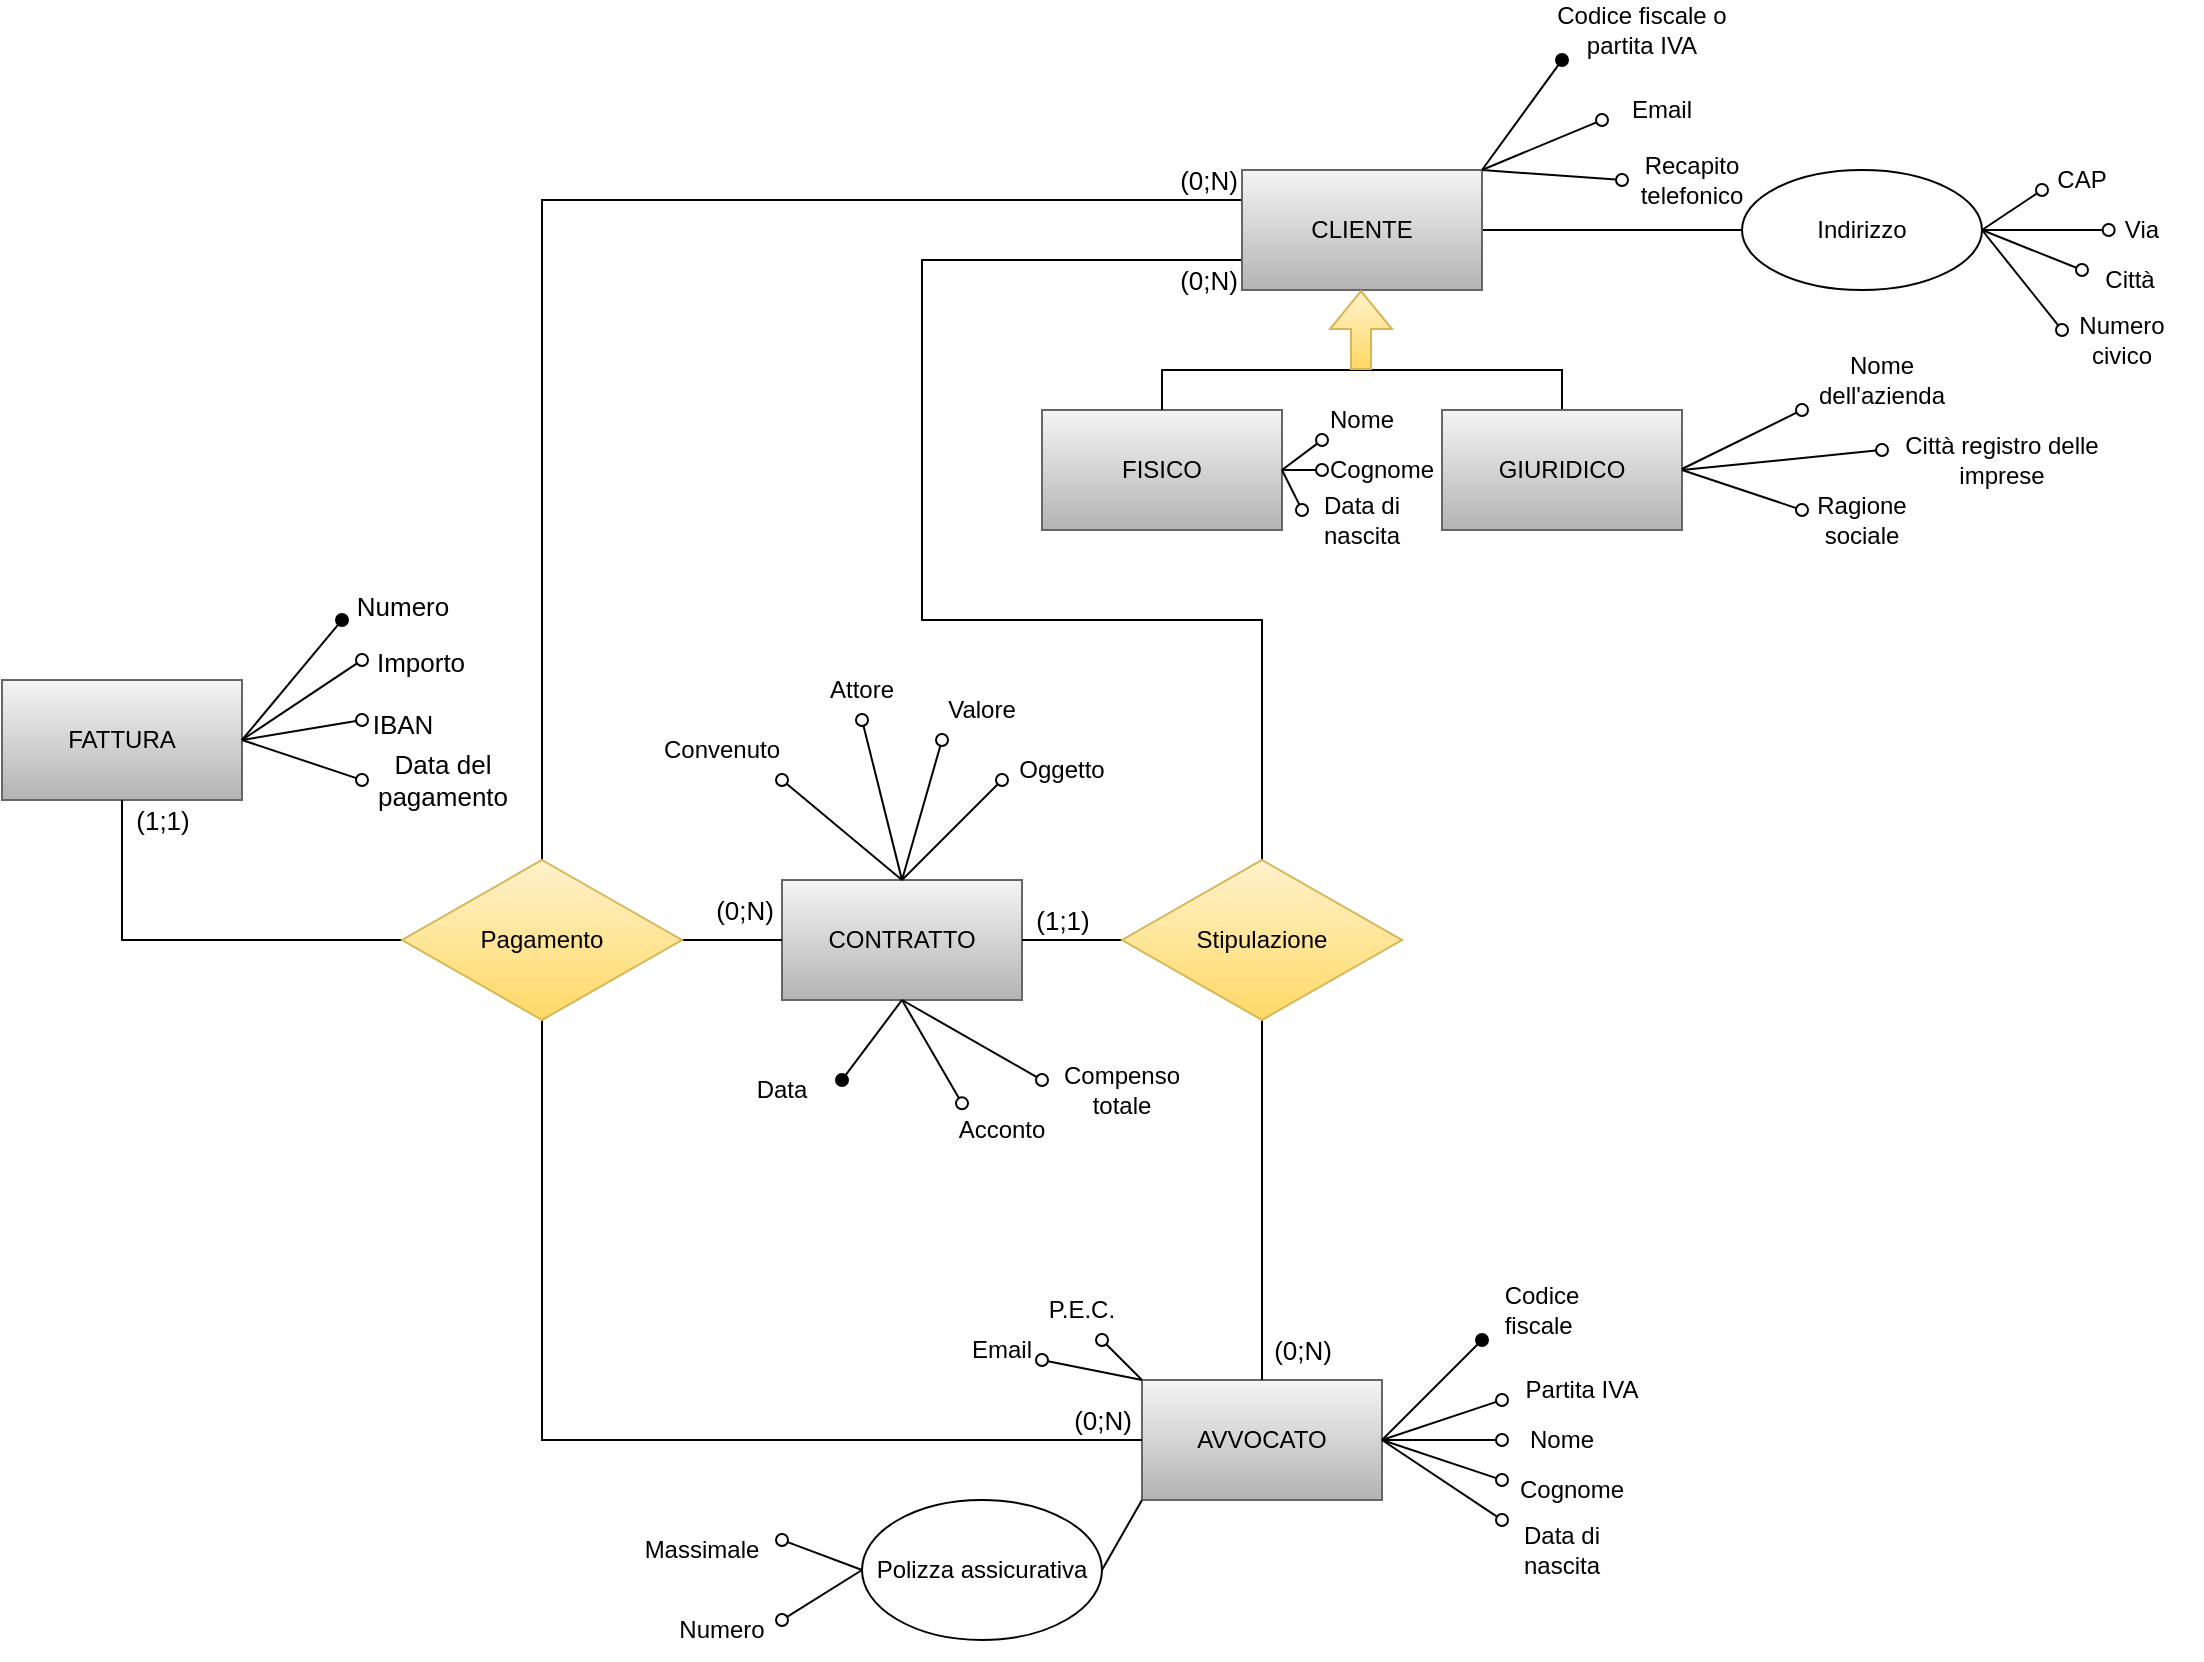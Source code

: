 <mxfile version="15.7.3" type="device"><diagram id="7JpReZ3DSU7yx0W67Wtk" name="Pagina-1"><mxGraphModel dx="946" dy="626" grid="1" gridSize="10" guides="1" tooltips="1" connect="1" arrows="1" fold="1" page="1" pageScale="1" pageWidth="827" pageHeight="1169" math="0" shadow="0"><root><mxCell id="0"/><mxCell id="1" parent="0"/><mxCell id="-7ZVjpfngnRFh_K5jQcc-2" value="CONTRATTO" style="rounded=0;whiteSpace=wrap;html=1;fillColor=#f5f5f5;gradientColor=#b3b3b3;strokeColor=#666666;" parent="1" vertex="1"><mxGeometry x="400" y="570" width="120" height="60" as="geometry"/></mxCell><mxCell id="-7ZVjpfngnRFh_K5jQcc-3" value="AVVOCATO" style="rounded=0;whiteSpace=wrap;html=1;fillColor=#f5f5f5;gradientColor=#b3b3b3;strokeColor=#666666;" parent="1" vertex="1"><mxGeometry x="580" y="820" width="120" height="60" as="geometry"/></mxCell><mxCell id="-7ZVjpfngnRFh_K5jQcc-4" value="FATTURA" style="rounded=0;whiteSpace=wrap;html=1;fillColor=#f5f5f5;gradientColor=#b3b3b3;strokeColor=#666666;" parent="1" vertex="1"><mxGeometry x="10" y="470" width="120" height="60" as="geometry"/></mxCell><mxCell id="-7ZVjpfngnRFh_K5jQcc-5" value="" style="edgeStyle=orthogonalEdgeStyle;rounded=0;orthogonalLoop=1;jettySize=auto;html=1;startArrow=none;startFill=0;endArrow=none;endFill=0;" parent="1" source="-7ZVjpfngnRFh_K5jQcc-8" target="-7ZVjpfngnRFh_K5jQcc-3" edge="1"><mxGeometry relative="1" as="geometry"/></mxCell><mxCell id="6yZG-Fat54spE3xEjt3I-61" value="(0;N)" style="edgeLabel;html=1;align=center;verticalAlign=middle;resizable=0;points=[];fontSize=13;" vertex="1" connectable="0" parent="-7ZVjpfngnRFh_K5jQcc-5"><mxGeometry x="0.489" relative="1" as="geometry"><mxPoint x="20" y="31" as="offset"/></mxGeometry></mxCell><mxCell id="-7ZVjpfngnRFh_K5jQcc-7" value="" style="edgeStyle=orthogonalEdgeStyle;rounded=0;orthogonalLoop=1;jettySize=auto;html=1;startArrow=none;startFill=0;endArrow=none;endFill=0;" parent="1" source="-7ZVjpfngnRFh_K5jQcc-8" target="-7ZVjpfngnRFh_K5jQcc-2" edge="1"><mxGeometry relative="1" as="geometry"/></mxCell><mxCell id="6yZG-Fat54spE3xEjt3I-60" value="(1;1)" style="edgeLabel;html=1;align=center;verticalAlign=middle;resizable=0;points=[];fontSize=13;" vertex="1" connectable="0" parent="-7ZVjpfngnRFh_K5jQcc-7"><mxGeometry x="0.6" y="2" relative="1" as="geometry"><mxPoint x="10" y="-12" as="offset"/></mxGeometry></mxCell><mxCell id="6yZG-Fat54spE3xEjt3I-57" style="edgeStyle=orthogonalEdgeStyle;rounded=0;orthogonalLoop=1;jettySize=auto;html=1;entryX=0;entryY=0.75;entryDx=0;entryDy=0;endArrow=none;endFill=0;" edge="1" parent="1" source="-7ZVjpfngnRFh_K5jQcc-8" target="6yZG-Fat54spE3xEjt3I-24"><mxGeometry relative="1" as="geometry"><Array as="points"><mxPoint x="640" y="440"/><mxPoint x="470" y="440"/><mxPoint x="470" y="260"/></Array></mxGeometry></mxCell><mxCell id="6yZG-Fat54spE3xEjt3I-62" value="(0;N)" style="edgeLabel;html=1;align=center;verticalAlign=middle;resizable=0;points=[];fontSize=13;" vertex="1" connectable="0" parent="6yZG-Fat54spE3xEjt3I-57"><mxGeometry x="0.946" y="1" relative="1" as="geometry"><mxPoint y="11" as="offset"/></mxGeometry></mxCell><mxCell id="-7ZVjpfngnRFh_K5jQcc-8" value="Stipulazione" style="rhombus;whiteSpace=wrap;html=1;fillColor=#fff2cc;gradientColor=#ffd966;strokeColor=#d6b656;" parent="1" vertex="1"><mxGeometry x="570" y="560" width="140" height="80" as="geometry"/></mxCell><mxCell id="-7ZVjpfngnRFh_K5jQcc-9" value="" style="edgeStyle=orthogonalEdgeStyle;rounded=0;orthogonalLoop=1;jettySize=auto;html=1;startArrow=none;startFill=0;endArrow=none;endFill=0;" parent="1" source="-7ZVjpfngnRFh_K5jQcc-13" target="-7ZVjpfngnRFh_K5jQcc-2" edge="1"><mxGeometry relative="1" as="geometry"><Array as="points"><mxPoint x="360" y="600"/><mxPoint x="360" y="600"/></Array></mxGeometry></mxCell><mxCell id="6yZG-Fat54spE3xEjt3I-63" value="(0;N)" style="edgeLabel;html=1;align=center;verticalAlign=middle;resizable=0;points=[];fontSize=13;" vertex="1" connectable="0" parent="-7ZVjpfngnRFh_K5jQcc-9"><mxGeometry x="0.24" y="3" relative="1" as="geometry"><mxPoint y="-12" as="offset"/></mxGeometry></mxCell><mxCell id="-7ZVjpfngnRFh_K5jQcc-10" value="" style="edgeStyle=orthogonalEdgeStyle;rounded=0;orthogonalLoop=1;jettySize=auto;html=1;startArrow=none;startFill=0;endArrow=none;endFill=0;" parent="1" source="-7ZVjpfngnRFh_K5jQcc-13" target="-7ZVjpfngnRFh_K5jQcc-4" edge="1"><mxGeometry relative="1" as="geometry"/></mxCell><mxCell id="6yZG-Fat54spE3xEjt3I-59" value="(1;1)" style="edgeLabel;html=1;align=center;verticalAlign=middle;resizable=0;points=[];fontSize=13;" vertex="1" connectable="0" parent="-7ZVjpfngnRFh_K5jQcc-10"><mxGeometry x="-0.657" y="2" relative="1" as="geometry"><mxPoint x="-84" y="-62" as="offset"/></mxGeometry></mxCell><mxCell id="-7ZVjpfngnRFh_K5jQcc-12" style="edgeStyle=orthogonalEdgeStyle;rounded=0;orthogonalLoop=1;jettySize=auto;html=1;startArrow=none;startFill=0;endArrow=none;endFill=0;entryX=0;entryY=0.5;entryDx=0;entryDy=0;" parent="1" source="-7ZVjpfngnRFh_K5jQcc-13" target="-7ZVjpfngnRFh_K5jQcc-3" edge="1"><mxGeometry relative="1" as="geometry"><mxPoint x="250" y="500" as="targetPoint"/><Array as="points"><mxPoint x="280" y="850"/></Array></mxGeometry></mxCell><mxCell id="6yZG-Fat54spE3xEjt3I-64" value="(0;N)" style="edgeLabel;html=1;align=center;verticalAlign=middle;resizable=0;points=[];fontSize=13;" vertex="1" connectable="0" parent="-7ZVjpfngnRFh_K5jQcc-12"><mxGeometry x="0.918" y="-1" relative="1" as="geometry"><mxPoint x="1" y="-11" as="offset"/></mxGeometry></mxCell><mxCell id="6yZG-Fat54spE3xEjt3I-58" style="edgeStyle=orthogonalEdgeStyle;rounded=0;orthogonalLoop=1;jettySize=auto;html=1;entryX=0;entryY=0.25;entryDx=0;entryDy=0;endArrow=none;endFill=0;" edge="1" parent="1" source="-7ZVjpfngnRFh_K5jQcc-13" target="6yZG-Fat54spE3xEjt3I-24"><mxGeometry relative="1" as="geometry"><Array as="points"><mxPoint x="280" y="230"/></Array></mxGeometry></mxCell><mxCell id="6yZG-Fat54spE3xEjt3I-65" value="(0;N)" style="edgeLabel;html=1;align=center;verticalAlign=middle;resizable=0;points=[];fontSize=13;" vertex="1" connectable="0" parent="6yZG-Fat54spE3xEjt3I-58"><mxGeometry x="0.95" y="3" relative="1" as="geometry"><mxPoint y="-7" as="offset"/></mxGeometry></mxCell><mxCell id="-7ZVjpfngnRFh_K5jQcc-13" value="Pagamento" style="rhombus;whiteSpace=wrap;html=1;fillColor=#fff2cc;gradientColor=#ffd966;strokeColor=#d6b656;" parent="1" vertex="1"><mxGeometry x="210" y="560" width="140" height="80" as="geometry"/></mxCell><mxCell id="-7ZVjpfngnRFh_K5jQcc-14" value="" style="endArrow=oval;html=1;rounded=0;endFill=1;exitX=1;exitY=0.5;exitDx=0;exitDy=0;" parent="1" edge="1"><mxGeometry width="50" height="50" relative="1" as="geometry"><mxPoint x="130" y="500" as="sourcePoint"/><mxPoint x="180" y="440" as="targetPoint"/></mxGeometry></mxCell><mxCell id="-7ZVjpfngnRFh_K5jQcc-15" value="&lt;font style=&quot;font-size: 13px&quot;&gt;Numero&lt;br&gt;&lt;/font&gt;" style="edgeLabel;html=1;align=center;verticalAlign=middle;resizable=0;points=[];" parent="-7ZVjpfngnRFh_K5jQcc-14" vertex="1" connectable="0"><mxGeometry x="0.58" y="2" relative="1" as="geometry"><mxPoint x="42" y="-19" as="offset"/></mxGeometry></mxCell><mxCell id="-7ZVjpfngnRFh_K5jQcc-16" value="" style="endArrow=oval;html=1;rounded=0;fontSize=13;endFill=0;" parent="1" edge="1"><mxGeometry width="50" height="50" relative="1" as="geometry"><mxPoint x="130" y="500" as="sourcePoint"/><mxPoint x="190" y="490" as="targetPoint"/></mxGeometry></mxCell><mxCell id="-7ZVjpfngnRFh_K5jQcc-17" value="IBAN" style="edgeLabel;html=1;align=center;verticalAlign=middle;resizable=0;points=[];fontSize=13;" parent="-7ZVjpfngnRFh_K5jQcc-16" vertex="1" connectable="0"><mxGeometry x="0.346" y="2" relative="1" as="geometry"><mxPoint x="40" as="offset"/></mxGeometry></mxCell><mxCell id="-7ZVjpfngnRFh_K5jQcc-18" value="" style="endArrow=oval;html=1;rounded=0;fontSize=13;endFill=0;" parent="1" edge="1"><mxGeometry width="50" height="50" relative="1" as="geometry"><mxPoint x="130" y="500" as="sourcePoint"/><mxPoint x="190" y="520" as="targetPoint"/></mxGeometry></mxCell><mxCell id="-7ZVjpfngnRFh_K5jQcc-19" value="Data del&lt;br&gt;pagamento" style="edgeLabel;html=1;align=center;verticalAlign=middle;resizable=0;points=[];fontSize=13;" parent="-7ZVjpfngnRFh_K5jQcc-18" vertex="1" connectable="0"><mxGeometry x="0.346" y="2" relative="1" as="geometry"><mxPoint x="59" y="8" as="offset"/></mxGeometry></mxCell><mxCell id="-7ZVjpfngnRFh_K5jQcc-20" value="" style="endArrow=oval;html=1;rounded=0;fontSize=13;endFill=0;" parent="1" edge="1"><mxGeometry width="50" height="50" relative="1" as="geometry"><mxPoint x="130" y="500" as="sourcePoint"/><mxPoint x="190" y="460" as="targetPoint"/></mxGeometry></mxCell><mxCell id="-7ZVjpfngnRFh_K5jQcc-21" value="Importo" style="edgeLabel;html=1;align=center;verticalAlign=middle;resizable=0;points=[];fontSize=13;" parent="-7ZVjpfngnRFh_K5jQcc-20" vertex="1" connectable="0"><mxGeometry x="0.346" y="2" relative="1" as="geometry"><mxPoint x="50" y="-11" as="offset"/></mxGeometry></mxCell><mxCell id="-7ZVjpfngnRFh_K5jQcc-38" value="" style="endArrow=oval;html=1;rounded=0;endFill=0;" parent="1" edge="1"><mxGeometry width="50" height="50" relative="1" as="geometry"><mxPoint x="460" y="570" as="sourcePoint"/><mxPoint x="510" y="520" as="targetPoint"/></mxGeometry></mxCell><mxCell id="-7ZVjpfngnRFh_K5jQcc-39" value="Oggetto" style="text;html=1;strokeColor=none;fillColor=none;align=center;verticalAlign=middle;whiteSpace=wrap;rounded=0;" parent="1" vertex="1"><mxGeometry x="510" y="500" width="60" height="30" as="geometry"/></mxCell><mxCell id="-7ZVjpfngnRFh_K5jQcc-40" value="" style="endArrow=oval;html=1;rounded=0;endFill=0;exitX=0.5;exitY=0;exitDx=0;exitDy=0;" parent="1" source="-7ZVjpfngnRFh_K5jQcc-2" edge="1"><mxGeometry width="50" height="50" relative="1" as="geometry"><mxPoint x="480" y="230" as="sourcePoint"/><mxPoint x="480" y="500" as="targetPoint"/></mxGeometry></mxCell><mxCell id="-7ZVjpfngnRFh_K5jQcc-41" value="Valore" style="text;html=1;strokeColor=none;fillColor=none;align=center;verticalAlign=middle;whiteSpace=wrap;rounded=0;" parent="1" vertex="1"><mxGeometry x="470" y="470" width="60" height="30" as="geometry"/></mxCell><mxCell id="-7ZVjpfngnRFh_K5jQcc-42" value="" style="endArrow=oval;html=1;rounded=0;endFill=0;exitX=0.5;exitY=0;exitDx=0;exitDy=0;" parent="1" source="-7ZVjpfngnRFh_K5jQcc-2" edge="1"><mxGeometry width="50" height="50" relative="1" as="geometry"><mxPoint x="480" y="230" as="sourcePoint"/><mxPoint x="440" y="490" as="targetPoint"/></mxGeometry></mxCell><mxCell id="-7ZVjpfngnRFh_K5jQcc-43" value="Attore" style="text;html=1;strokeColor=none;fillColor=none;align=center;verticalAlign=middle;whiteSpace=wrap;rounded=0;" parent="1" vertex="1"><mxGeometry x="410" y="460" width="60" height="30" as="geometry"/></mxCell><mxCell id="-7ZVjpfngnRFh_K5jQcc-44" value="" style="endArrow=oval;html=1;rounded=0;endFill=0;exitX=0.5;exitY=0;exitDx=0;exitDy=0;" parent="1" source="-7ZVjpfngnRFh_K5jQcc-2" edge="1"><mxGeometry width="50" height="50" relative="1" as="geometry"><mxPoint x="480" y="230" as="sourcePoint"/><mxPoint x="400" y="520" as="targetPoint"/></mxGeometry></mxCell><mxCell id="-7ZVjpfngnRFh_K5jQcc-45" value="Convenuto" style="text;html=1;strokeColor=none;fillColor=none;align=center;verticalAlign=middle;whiteSpace=wrap;rounded=0;" parent="1" vertex="1"><mxGeometry x="340" y="490" width="60" height="30" as="geometry"/></mxCell><mxCell id="-7ZVjpfngnRFh_K5jQcc-46" value="" style="endArrow=oval;html=1;rounded=0;endFill=0;exitX=0.5;exitY=1;exitDx=0;exitDy=0;" parent="1" source="-7ZVjpfngnRFh_K5jQcc-2" edge="1"><mxGeometry width="50" height="50" relative="1" as="geometry"><mxPoint x="360" y="230" as="sourcePoint"/><mxPoint x="530" y="670" as="targetPoint"/></mxGeometry></mxCell><mxCell id="-7ZVjpfngnRFh_K5jQcc-47" value="Compenso&lt;br&gt;totale" style="text;html=1;strokeColor=none;fillColor=none;align=center;verticalAlign=middle;whiteSpace=wrap;rounded=0;" parent="1" vertex="1"><mxGeometry x="540" y="660" width="60" height="30" as="geometry"/></mxCell><mxCell id="-7ZVjpfngnRFh_K5jQcc-48" value="" style="endArrow=oval;html=1;rounded=0;endFill=0;exitX=0.5;exitY=1;exitDx=0;exitDy=0;" parent="1" source="-7ZVjpfngnRFh_K5jQcc-2" edge="1"><mxGeometry width="50" height="50" relative="1" as="geometry"><mxPoint x="360" y="230" as="sourcePoint"/><mxPoint x="490" y="681.667" as="targetPoint"/></mxGeometry></mxCell><mxCell id="-7ZVjpfngnRFh_K5jQcc-49" value="Acconto" style="text;html=1;strokeColor=none;fillColor=none;align=center;verticalAlign=middle;whiteSpace=wrap;rounded=0;" parent="1" vertex="1"><mxGeometry x="480" y="680" width="60" height="30" as="geometry"/></mxCell><mxCell id="-7ZVjpfngnRFh_K5jQcc-50" value="" style="endArrow=oval;html=1;rounded=0;endFill=1;exitX=0.5;exitY=1;exitDx=0;exitDy=0;" parent="1" source="-7ZVjpfngnRFh_K5jQcc-2" edge="1"><mxGeometry width="50" height="50" relative="1" as="geometry"><mxPoint x="360" y="230" as="sourcePoint"/><mxPoint x="430" y="670" as="targetPoint"/></mxGeometry></mxCell><mxCell id="-7ZVjpfngnRFh_K5jQcc-51" value="Data" style="text;html=1;strokeColor=none;fillColor=none;align=center;verticalAlign=middle;whiteSpace=wrap;rounded=0;" parent="1" vertex="1"><mxGeometry x="370" y="660" width="60" height="30" as="geometry"/></mxCell><mxCell id="6yZG-Fat54spE3xEjt3I-1" value="" style="endArrow=oval;html=1;rounded=0;endFill=1;" edge="1" parent="1"><mxGeometry width="50" height="50" relative="1" as="geometry"><mxPoint x="700" y="850" as="sourcePoint"/><mxPoint x="750" y="800" as="targetPoint"/></mxGeometry></mxCell><mxCell id="6yZG-Fat54spE3xEjt3I-2" value="Codice fiscale&amp;nbsp;" style="text;html=1;strokeColor=none;fillColor=none;align=center;verticalAlign=middle;whiteSpace=wrap;rounded=0;" vertex="1" parent="1"><mxGeometry x="750" y="770" width="60" height="30" as="geometry"/></mxCell><mxCell id="6yZG-Fat54spE3xEjt3I-3" value="" style="endArrow=oval;html=1;rounded=0;endFill=0;exitX=1;exitY=0.5;exitDx=0;exitDy=0;" edge="1" parent="1"><mxGeometry width="50" height="50" relative="1" as="geometry"><mxPoint x="700" y="850" as="sourcePoint"/><mxPoint x="760" y="830" as="targetPoint"/></mxGeometry></mxCell><mxCell id="6yZG-Fat54spE3xEjt3I-4" value="Partita IVA" style="text;html=1;strokeColor=none;fillColor=none;align=center;verticalAlign=middle;whiteSpace=wrap;rounded=0;" vertex="1" parent="1"><mxGeometry x="770" y="810" width="60" height="30" as="geometry"/></mxCell><mxCell id="6yZG-Fat54spE3xEjt3I-5" value="" style="endArrow=oval;html=1;rounded=0;endFill=0;exitX=1;exitY=0.5;exitDx=0;exitDy=0;" edge="1" parent="1"><mxGeometry width="50" height="50" relative="1" as="geometry"><mxPoint x="700" y="850" as="sourcePoint"/><mxPoint x="760" y="850" as="targetPoint"/></mxGeometry></mxCell><mxCell id="6yZG-Fat54spE3xEjt3I-6" value="Nome" style="text;html=1;strokeColor=none;fillColor=none;align=center;verticalAlign=middle;whiteSpace=wrap;rounded=0;" vertex="1" parent="1"><mxGeometry x="760" y="835" width="60" height="30" as="geometry"/></mxCell><mxCell id="6yZG-Fat54spE3xEjt3I-7" value="" style="endArrow=oval;html=1;rounded=0;endFill=0;exitX=1;exitY=0.5;exitDx=0;exitDy=0;" edge="1" parent="1"><mxGeometry width="50" height="50" relative="1" as="geometry"><mxPoint x="700" y="850" as="sourcePoint"/><mxPoint x="760" y="870" as="targetPoint"/></mxGeometry></mxCell><mxCell id="6yZG-Fat54spE3xEjt3I-8" value="Cognome" style="text;html=1;strokeColor=none;fillColor=none;align=center;verticalAlign=middle;whiteSpace=wrap;rounded=0;" vertex="1" parent="1"><mxGeometry x="770" y="860" width="50" height="30" as="geometry"/></mxCell><mxCell id="6yZG-Fat54spE3xEjt3I-9" value="" style="endArrow=oval;html=1;rounded=0;endFill=0;exitX=1;exitY=0.5;exitDx=0;exitDy=0;" edge="1" parent="1"><mxGeometry width="50" height="50" relative="1" as="geometry"><mxPoint x="700" y="850" as="sourcePoint"/><mxPoint x="760" y="890" as="targetPoint"/></mxGeometry></mxCell><mxCell id="6yZG-Fat54spE3xEjt3I-10" value="Data di nascita" style="text;html=1;strokeColor=none;fillColor=none;align=center;verticalAlign=middle;whiteSpace=wrap;rounded=0;" vertex="1" parent="1"><mxGeometry x="760" y="890" width="60" height="30" as="geometry"/></mxCell><mxCell id="6yZG-Fat54spE3xEjt3I-12" value="" style="endArrow=oval;html=1;rounded=0;endFill=0;exitX=0;exitY=0;exitDx=0;exitDy=0;" edge="1" parent="1" source="-7ZVjpfngnRFh_K5jQcc-3"><mxGeometry width="50" height="50" relative="1" as="geometry"><mxPoint x="390" y="320" as="sourcePoint"/><mxPoint x="560" y="800" as="targetPoint"/></mxGeometry></mxCell><mxCell id="6yZG-Fat54spE3xEjt3I-13" value="P.E.C." style="text;html=1;strokeColor=none;fillColor=none;align=center;verticalAlign=middle;whiteSpace=wrap;rounded=0;" vertex="1" parent="1"><mxGeometry x="520" y="775" width="60" height="20" as="geometry"/></mxCell><mxCell id="6yZG-Fat54spE3xEjt3I-14" value="" style="endArrow=oval;html=1;rounded=0;endFill=0;exitX=0;exitY=0;exitDx=0;exitDy=0;" edge="1" parent="1" source="-7ZVjpfngnRFh_K5jQcc-3"><mxGeometry width="50" height="50" relative="1" as="geometry"><mxPoint x="390" y="320" as="sourcePoint"/><mxPoint x="530" y="810" as="targetPoint"/></mxGeometry></mxCell><mxCell id="6yZG-Fat54spE3xEjt3I-15" value="Email" style="text;html=1;strokeColor=none;fillColor=none;align=center;verticalAlign=middle;whiteSpace=wrap;rounded=0;" vertex="1" parent="1"><mxGeometry x="480" y="790" width="60" height="30" as="geometry"/></mxCell><mxCell id="6yZG-Fat54spE3xEjt3I-16" value="Polizza assicurativa" style="ellipse;whiteSpace=wrap;html=1;" vertex="1" parent="1"><mxGeometry x="440" y="880" width="120" height="70" as="geometry"/></mxCell><mxCell id="6yZG-Fat54spE3xEjt3I-17" value="" style="endArrow=oval;html=1;rounded=0;endFill=0;exitX=0;exitY=0.5;exitDx=0;exitDy=0;" edge="1" parent="1" source="6yZG-Fat54spE3xEjt3I-16"><mxGeometry width="50" height="50" relative="1" as="geometry"><mxPoint x="140" y="400" as="sourcePoint"/><mxPoint x="400" y="940" as="targetPoint"/></mxGeometry></mxCell><mxCell id="6yZG-Fat54spE3xEjt3I-18" value="Numero" style="text;html=1;strokeColor=none;fillColor=none;align=center;verticalAlign=middle;whiteSpace=wrap;rounded=0;" vertex="1" parent="1"><mxGeometry x="340" y="930" width="60" height="30" as="geometry"/></mxCell><mxCell id="6yZG-Fat54spE3xEjt3I-19" value="" style="endArrow=oval;html=1;rounded=0;endFill=0;exitX=0;exitY=0.5;exitDx=0;exitDy=0;" edge="1" parent="1" source="6yZG-Fat54spE3xEjt3I-16"><mxGeometry width="50" height="50" relative="1" as="geometry"><mxPoint x="200" y="320" as="sourcePoint"/><mxPoint x="400" y="900" as="targetPoint"/></mxGeometry></mxCell><mxCell id="6yZG-Fat54spE3xEjt3I-20" value="Massimale" style="text;html=1;strokeColor=none;fillColor=none;align=center;verticalAlign=middle;whiteSpace=wrap;rounded=0;" vertex="1" parent="1"><mxGeometry x="330" y="890" width="60" height="30" as="geometry"/></mxCell><mxCell id="6yZG-Fat54spE3xEjt3I-22" value="" style="endArrow=none;html=1;rounded=0;endFill=0;entryX=0;entryY=1;entryDx=0;entryDy=0;exitX=1;exitY=0.5;exitDx=0;exitDy=0;" edge="1" parent="1" source="6yZG-Fat54spE3xEjt3I-16" target="-7ZVjpfngnRFh_K5jQcc-3"><mxGeometry width="50" height="50" relative="1" as="geometry"><mxPoint x="250" y="660" as="sourcePoint"/><mxPoint x="300" y="610" as="targetPoint"/></mxGeometry></mxCell><mxCell id="6yZG-Fat54spE3xEjt3I-23" value="" style="edgeStyle=orthogonalEdgeStyle;rounded=0;orthogonalLoop=1;jettySize=auto;html=1;endArrow=none;endFill=0;" edge="1" parent="1" source="6yZG-Fat54spE3xEjt3I-24" target="6yZG-Fat54spE3xEjt3I-43"><mxGeometry relative="1" as="geometry"/></mxCell><mxCell id="6yZG-Fat54spE3xEjt3I-24" value="CLIENTE" style="rounded=0;whiteSpace=wrap;html=1;fillColor=#f5f5f5;gradientColor=#b3b3b3;strokeColor=#666666;" vertex="1" parent="1"><mxGeometry x="630" y="215" width="120" height="60" as="geometry"/></mxCell><mxCell id="6yZG-Fat54spE3xEjt3I-25" value="FISICO" style="rounded=0;whiteSpace=wrap;html=1;fillColor=#f5f5f5;gradientColor=#b3b3b3;strokeColor=#666666;" vertex="1" parent="1"><mxGeometry x="530" y="335" width="120" height="60" as="geometry"/></mxCell><mxCell id="6yZG-Fat54spE3xEjt3I-26" style="edgeStyle=orthogonalEdgeStyle;rounded=0;orthogonalLoop=1;jettySize=auto;html=1;endArrow=none;endFill=0;entryX=0.5;entryY=0;entryDx=0;entryDy=0;exitX=0.5;exitY=0;exitDx=0;exitDy=0;" edge="1" parent="1" source="6yZG-Fat54spE3xEjt3I-27" target="6yZG-Fat54spE3xEjt3I-25"><mxGeometry relative="1" as="geometry"><mxPoint x="930" y="205" as="targetPoint"/><Array as="points"><mxPoint x="790" y="315"/><mxPoint x="590" y="315"/></Array></mxGeometry></mxCell><mxCell id="6yZG-Fat54spE3xEjt3I-27" value="GIURIDICO" style="rounded=0;whiteSpace=wrap;html=1;fillColor=#f5f5f5;gradientColor=#b3b3b3;strokeColor=#666666;" vertex="1" parent="1"><mxGeometry x="730" y="335" width="120" height="60" as="geometry"/></mxCell><mxCell id="6yZG-Fat54spE3xEjt3I-28" value="" style="shape=flexArrow;endArrow=classic;html=1;rounded=0;fillColor=#fff2cc;gradientColor=#ffd966;strokeColor=#d6b656;" edge="1" parent="1"><mxGeometry width="50" height="50" relative="1" as="geometry"><mxPoint x="689.5" y="315" as="sourcePoint"/><mxPoint x="689.5" y="275" as="targetPoint"/></mxGeometry></mxCell><mxCell id="6yZG-Fat54spE3xEjt3I-29" value="" style="endArrow=oval;html=1;rounded=0;endFill=1;" edge="1" parent="1"><mxGeometry width="50" height="50" relative="1" as="geometry"><mxPoint x="750" y="215" as="sourcePoint"/><mxPoint x="790" y="160" as="targetPoint"/><Array as="points"/></mxGeometry></mxCell><mxCell id="6yZG-Fat54spE3xEjt3I-30" value="" style="endArrow=oval;html=1;rounded=0;endFill=0;" edge="1" parent="1"><mxGeometry width="50" height="50" relative="1" as="geometry"><mxPoint x="750" y="215" as="sourcePoint"/><mxPoint x="810" y="190" as="targetPoint"/><Array as="points"/></mxGeometry></mxCell><mxCell id="6yZG-Fat54spE3xEjt3I-31" value="Codice fiscale o partita IVA" style="text;html=1;strokeColor=none;fillColor=none;align=center;verticalAlign=middle;whiteSpace=wrap;rounded=0;" vertex="1" parent="1"><mxGeometry x="770" y="140" width="120" height="10" as="geometry"/></mxCell><mxCell id="6yZG-Fat54spE3xEjt3I-32" value="Email" style="text;html=1;strokeColor=none;fillColor=none;align=center;verticalAlign=middle;whiteSpace=wrap;rounded=0;" vertex="1" parent="1"><mxGeometry x="810" y="180" width="60" height="10" as="geometry"/></mxCell><mxCell id="6yZG-Fat54spE3xEjt3I-33" value="" style="endArrow=oval;html=1;rounded=0;endFill=0;exitX=1;exitY=0;exitDx=0;exitDy=0;" edge="1" parent="1" source="6yZG-Fat54spE3xEjt3I-24"><mxGeometry width="50" height="50" relative="1" as="geometry"><mxPoint x="750" y="220" as="sourcePoint"/><mxPoint x="820" y="220" as="targetPoint"/><Array as="points"/></mxGeometry></mxCell><mxCell id="6yZG-Fat54spE3xEjt3I-34" value="Recapito telefonico" style="text;html=1;strokeColor=none;fillColor=none;align=center;verticalAlign=middle;whiteSpace=wrap;rounded=0;" vertex="1" parent="1"><mxGeometry x="810" y="215" width="90" height="10" as="geometry"/></mxCell><mxCell id="6yZG-Fat54spE3xEjt3I-35" value="" style="endArrow=oval;html=1;rounded=0;endFill=0;exitX=1;exitY=0.5;exitDx=0;exitDy=0;" edge="1" parent="1"><mxGeometry width="50" height="50" relative="1" as="geometry"><mxPoint x="850" y="364.5" as="sourcePoint"/><mxPoint x="910" y="335" as="targetPoint"/><Array as="points"/></mxGeometry></mxCell><mxCell id="6yZG-Fat54spE3xEjt3I-36" value="Nome dell'azienda" style="text;html=1;strokeColor=none;fillColor=none;align=center;verticalAlign=middle;whiteSpace=wrap;rounded=0;" vertex="1" parent="1"><mxGeometry x="920" y="315" width="60" height="10" as="geometry"/></mxCell><mxCell id="6yZG-Fat54spE3xEjt3I-37" value="" style="endArrow=oval;html=1;rounded=0;endFill=0;" edge="1" parent="1"><mxGeometry width="50" height="50" relative="1" as="geometry"><mxPoint x="850" y="365" as="sourcePoint"/><mxPoint x="910" y="385" as="targetPoint"/><Array as="points"/></mxGeometry></mxCell><mxCell id="6yZG-Fat54spE3xEjt3I-38" value="Ragione sociale" style="text;html=1;strokeColor=none;fillColor=none;align=center;verticalAlign=middle;whiteSpace=wrap;rounded=0;" vertex="1" parent="1"><mxGeometry x="910" y="385" width="60" height="10" as="geometry"/></mxCell><mxCell id="6yZG-Fat54spE3xEjt3I-39" value="" style="endArrow=oval;html=1;rounded=0;endFill=0;exitX=1;exitY=0.5;exitDx=0;exitDy=0;" edge="1" parent="1" source="6yZG-Fat54spE3xEjt3I-25"><mxGeometry width="50" height="50" relative="1" as="geometry"><mxPoint x="530" y="365" as="sourcePoint"/><mxPoint x="670" y="350" as="targetPoint"/><Array as="points"/></mxGeometry></mxCell><mxCell id="6yZG-Fat54spE3xEjt3I-40" value="Nome" style="text;html=1;strokeColor=none;fillColor=none;align=center;verticalAlign=middle;whiteSpace=wrap;rounded=0;" vertex="1" parent="1"><mxGeometry x="660" y="335" width="60" height="10" as="geometry"/></mxCell><mxCell id="6yZG-Fat54spE3xEjt3I-41" value="" style="endArrow=oval;html=1;rounded=0;endFill=0;exitX=1;exitY=0.5;exitDx=0;exitDy=0;entryX=0;entryY=0.5;entryDx=0;entryDy=0;" edge="1" parent="1" source="6yZG-Fat54spE3xEjt3I-25" target="6yZG-Fat54spE3xEjt3I-42"><mxGeometry width="50" height="50" relative="1" as="geometry"><mxPoint x="530" y="365" as="sourcePoint"/><mxPoint x="460" y="355" as="targetPoint"/><Array as="points"/></mxGeometry></mxCell><mxCell id="6yZG-Fat54spE3xEjt3I-42" value="Cognome" style="text;html=1;strokeColor=none;fillColor=none;align=center;verticalAlign=middle;whiteSpace=wrap;rounded=0;" vertex="1" parent="1"><mxGeometry x="670" y="360" width="60" height="10" as="geometry"/></mxCell><mxCell id="6yZG-Fat54spE3xEjt3I-43" value="Indirizzo" style="ellipse;whiteSpace=wrap;html=1;rounded=0;" vertex="1" parent="1"><mxGeometry x="880" y="215" width="120" height="60" as="geometry"/></mxCell><mxCell id="6yZG-Fat54spE3xEjt3I-44" value="" style="endArrow=oval;html=1;rounded=0;endFill=0;exitX=1;exitY=0.5;exitDx=0;exitDy=0;" edge="1" parent="1" source="6yZG-Fat54spE3xEjt3I-43"><mxGeometry width="50" height="50" relative="1" as="geometry"><mxPoint x="460" y="245" as="sourcePoint"/><mxPoint x="1063.333" y="245" as="targetPoint"/><Array as="points"/></mxGeometry></mxCell><mxCell id="6yZG-Fat54spE3xEjt3I-45" value="Via" style="text;html=1;strokeColor=none;fillColor=none;align=center;verticalAlign=middle;whiteSpace=wrap;rounded=0;" vertex="1" parent="1"><mxGeometry x="1050" y="240" width="60" height="10" as="geometry"/></mxCell><mxCell id="6yZG-Fat54spE3xEjt3I-46" value="" style="endArrow=oval;html=1;rounded=0;endFill=0;exitX=1;exitY=0.5;exitDx=0;exitDy=0;" edge="1" parent="1" source="6yZG-Fat54spE3xEjt3I-43"><mxGeometry width="50" height="50" relative="1" as="geometry"><mxPoint x="460" y="250" as="sourcePoint"/><mxPoint x="1030" y="225" as="targetPoint"/><Array as="points"/></mxGeometry></mxCell><mxCell id="6yZG-Fat54spE3xEjt3I-47" value="CAP" style="text;html=1;strokeColor=none;fillColor=none;align=center;verticalAlign=middle;whiteSpace=wrap;rounded=0;" vertex="1" parent="1"><mxGeometry x="1020" y="215" width="60" height="10" as="geometry"/></mxCell><mxCell id="6yZG-Fat54spE3xEjt3I-48" value="" style="endArrow=oval;html=1;rounded=0;endFill=0;entryX=0;entryY=0;entryDx=0;entryDy=0;" edge="1" parent="1" target="6yZG-Fat54spE3xEjt3I-49"><mxGeometry width="50" height="50" relative="1" as="geometry"><mxPoint x="1000" y="245" as="sourcePoint"/><mxPoint x="950" y="285" as="targetPoint"/><Array as="points"/></mxGeometry></mxCell><mxCell id="6yZG-Fat54spE3xEjt3I-49" value="Numero civico" style="text;html=1;strokeColor=none;fillColor=none;align=center;verticalAlign=middle;whiteSpace=wrap;rounded=0;" vertex="1" parent="1"><mxGeometry x="1040" y="295" width="60" height="10" as="geometry"/></mxCell><mxCell id="6yZG-Fat54spE3xEjt3I-50" value="" style="endArrow=oval;html=1;rounded=0;endFill=0;exitX=1;exitY=0.5;exitDx=0;exitDy=0;" edge="1" parent="1" source="6yZG-Fat54spE3xEjt3I-43"><mxGeometry width="50" height="50" relative="1" as="geometry"><mxPoint x="460" y="245" as="sourcePoint"/><mxPoint x="1050" y="265" as="targetPoint"/><Array as="points"/></mxGeometry></mxCell><mxCell id="6yZG-Fat54spE3xEjt3I-51" value="Città" style="text;html=1;strokeColor=none;fillColor=none;align=center;verticalAlign=middle;whiteSpace=wrap;rounded=0;" vertex="1" parent="1"><mxGeometry x="1044" y="265" width="60" height="10" as="geometry"/></mxCell><mxCell id="6yZG-Fat54spE3xEjt3I-52" value="" style="endArrow=oval;html=1;rounded=0;endFill=0;entryX=0;entryY=0;entryDx=0;entryDy=0;exitX=1;exitY=0.5;exitDx=0;exitDy=0;" edge="1" parent="1" source="6yZG-Fat54spE3xEjt3I-25" target="6yZG-Fat54spE3xEjt3I-53"><mxGeometry width="50" height="50" relative="1" as="geometry"><mxPoint x="530" y="365" as="sourcePoint"/><mxPoint x="470" y="385" as="targetPoint"/><Array as="points"/></mxGeometry></mxCell><mxCell id="6yZG-Fat54spE3xEjt3I-53" value="Data di nascita" style="text;html=1;strokeColor=none;fillColor=none;align=center;verticalAlign=middle;whiteSpace=wrap;rounded=0;" vertex="1" parent="1"><mxGeometry x="660" y="385" width="60" height="10" as="geometry"/></mxCell><mxCell id="6yZG-Fat54spE3xEjt3I-54" value="" style="endArrow=oval;html=1;rounded=0;endFill=0;exitX=1;exitY=0.5;exitDx=0;exitDy=0;" edge="1" parent="1" source="6yZG-Fat54spE3xEjt3I-27"><mxGeometry width="50" height="50" relative="1" as="geometry"><mxPoint x="860" y="375" as="sourcePoint"/><mxPoint x="950" y="355" as="targetPoint"/><Array as="points"/></mxGeometry></mxCell><mxCell id="6yZG-Fat54spE3xEjt3I-55" value="Città registro delle imprese" style="text;html=1;strokeColor=none;fillColor=none;align=center;verticalAlign=middle;whiteSpace=wrap;rounded=0;" vertex="1" parent="1"><mxGeometry x="940" y="345" width="140" height="30" as="geometry"/></mxCell></root></mxGraphModel></diagram></mxfile>